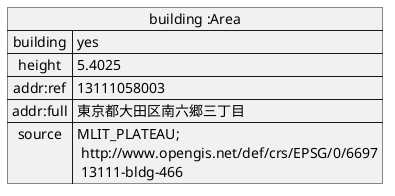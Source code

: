 @startuml
map "building :Area" as building {
 building => yes
 height => 5.4025
 addr:ref => 13111058003
 addr:full => 東京都大田区南六郷三丁目
 source => MLIT_PLATEAU;\n http://www.opengis.net/def/crs/EPSG/0/6697\n 13111-bldg-466
}
@enduml
